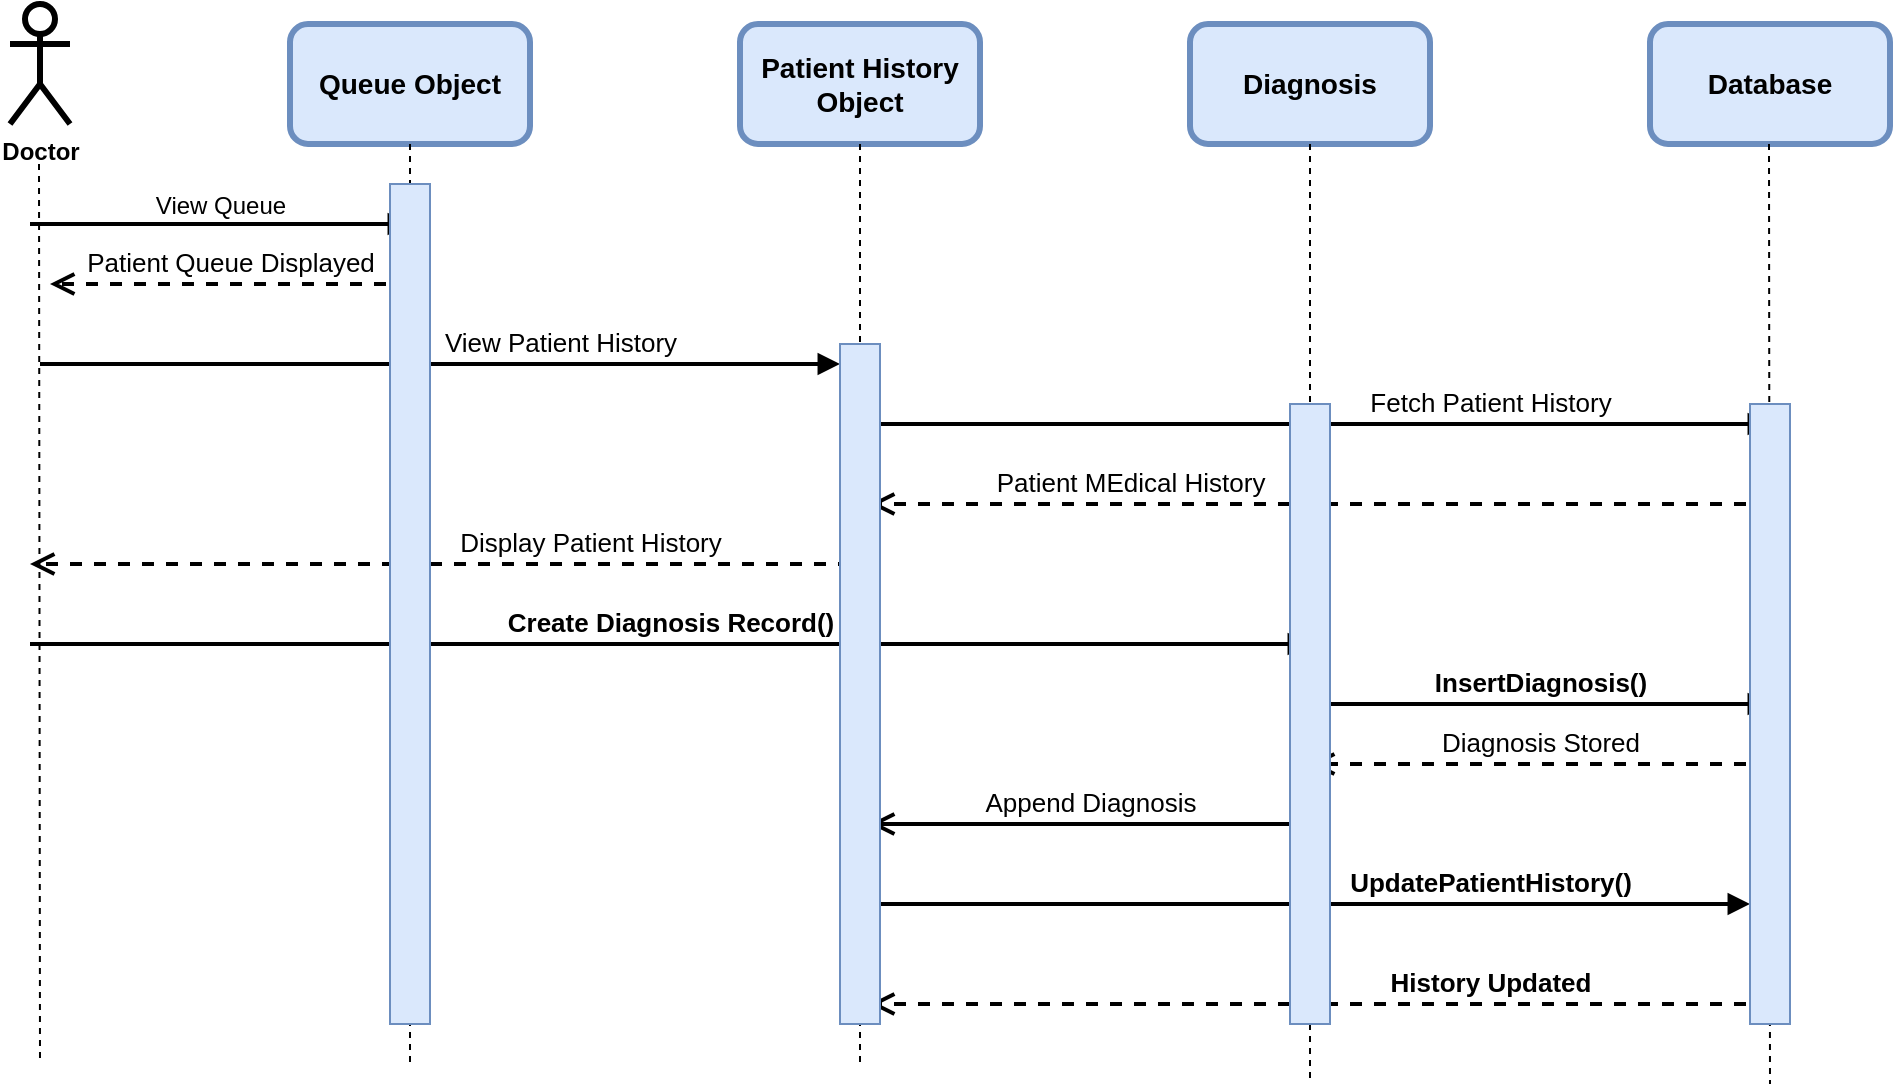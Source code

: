 <mxfile>
    <diagram id="kFZCvs2zv4o_mtvLX_J4" name="Page-1">
        <mxGraphModel dx="1472" dy="962" grid="1" gridSize="10" guides="1" tooltips="1" connect="1" arrows="1" fold="1" page="1" pageScale="1" pageWidth="1169" pageHeight="1654" background="#ffffff" math="0" shadow="0">
            <root>
                <mxCell id="0"/>
                <mxCell id="1" parent="0"/>
                <mxCell id="2" value="&lt;b&gt;Doctor&lt;/b&gt;" style="shape=umlActor;verticalLabelPosition=bottom;verticalAlign=top;html=1;outlineConnect=0;strokeWidth=3;rounded=1;" parent="1" vertex="1">
                    <mxGeometry x="60" y="20" width="30" height="60" as="geometry"/>
                </mxCell>
                <mxCell id="3" value="&lt;font style=&quot;font-size: 14px;&quot;&gt;&lt;b&gt;Queue Object&lt;/b&gt;&lt;/font&gt;" style="rounded=1;whiteSpace=wrap;html=1;strokeWidth=3;fillColor=#dae8fc;strokeColor=#6c8ebf;" parent="1" vertex="1">
                    <mxGeometry x="200" y="30" width="120" height="60" as="geometry"/>
                </mxCell>
                <mxCell id="4" value="&lt;font style=&quot;font-size: 14px;&quot;&gt;&lt;b&gt;Patient History Object&lt;/b&gt;&lt;/font&gt;" style="rounded=1;whiteSpace=wrap;html=1;strokeWidth=3;fillColor=#dae8fc;strokeColor=#6c8ebf;" parent="1" vertex="1">
                    <mxGeometry x="425" y="30" width="120" height="60" as="geometry"/>
                </mxCell>
                <mxCell id="5" value="&lt;font style=&quot;font-size: 14px;&quot;&gt;&lt;b&gt;Diagnosis&lt;/b&gt;&lt;/font&gt;" style="rounded=1;whiteSpace=wrap;html=1;strokeWidth=3;fillColor=#dae8fc;strokeColor=#6c8ebf;" parent="1" vertex="1">
                    <mxGeometry x="650" y="30" width="120" height="60" as="geometry"/>
                </mxCell>
                <mxCell id="84" value="" style="edgeStyle=none;html=1;exitX=0.5;exitY=1;exitDx=0;exitDy=0;dashed=1;endArrow=none;strokeWidth=1;" parent="1" source="4" edge="1">
                    <mxGeometry relative="1" as="geometry">
                        <mxPoint x="485" y="550" as="targetPoint"/>
                        <mxPoint x="485" y="90" as="sourcePoint"/>
                    </mxGeometry>
                </mxCell>
                <mxCell id="85" value="&lt;font style=&quot;font-size: 14px;&quot;&gt;&lt;b&gt;Database&lt;/b&gt;&lt;/font&gt;" style="rounded=1;whiteSpace=wrap;html=1;strokeWidth=3;fillColor=#dae8fc;strokeColor=#6c8ebf;" parent="1" vertex="1">
                    <mxGeometry x="880" y="30" width="120" height="60" as="geometry"/>
                </mxCell>
                <mxCell id="86" value="" style="edgeStyle=none;html=1;exitX=0.5;exitY=1;exitDx=0;exitDy=0;dashed=1;endArrow=none;strokeWidth=1;startArrow=none;" parent="1" source="106" edge="1">
                    <mxGeometry relative="1" as="geometry">
                        <mxPoint x="710" y="560" as="targetPoint"/>
                        <mxPoint x="710" y="90" as="sourcePoint"/>
                    </mxGeometry>
                </mxCell>
                <mxCell id="87" value="" style="edgeStyle=none;html=1;exitX=0.5;exitY=1;exitDx=0;exitDy=0;dashed=1;endArrow=none;strokeWidth=1;" parent="1" edge="1">
                    <mxGeometry relative="1" as="geometry">
                        <mxPoint x="260" y="550" as="targetPoint"/>
                        <mxPoint x="260" y="90" as="sourcePoint"/>
                    </mxGeometry>
                </mxCell>
                <mxCell id="88" value="" style="edgeStyle=none;html=1;exitX=0.5;exitY=1;exitDx=0;exitDy=0;dashed=1;endArrow=none;strokeWidth=1;" parent="1" edge="1">
                    <mxGeometry relative="1" as="geometry">
                        <mxPoint x="75" y="550" as="targetPoint"/>
                        <mxPoint x="74.5" y="100" as="sourcePoint"/>
                    </mxGeometry>
                </mxCell>
                <mxCell id="89" value="" style="edgeStyle=none;html=1;exitX=0.5;exitY=1;exitDx=0;exitDy=0;dashed=1;endArrow=none;strokeWidth=1;" parent="1" edge="1">
                    <mxGeometry relative="1" as="geometry">
                        <mxPoint x="940" y="560" as="targetPoint"/>
                        <mxPoint x="939.5" y="90" as="sourcePoint"/>
                    </mxGeometry>
                </mxCell>
                <mxCell id="90" value="&lt;font style=&quot;font-size: 12px;&quot;&gt;View Queue&lt;/font&gt;" style="html=1;verticalAlign=bottom;endArrow=block;strokeWidth=2;" parent="1" edge="1">
                    <mxGeometry width="80" relative="1" as="geometry">
                        <mxPoint x="70" y="130" as="sourcePoint"/>
                        <mxPoint x="260" y="130" as="targetPoint"/>
                    </mxGeometry>
                </mxCell>
                <mxCell id="91" value="&lt;font style=&quot;font-size: 13px;&quot;&gt;Patient Queue Displayed&lt;/font&gt;" style="html=1;verticalAlign=bottom;endArrow=open;dashed=1;endSize=8;strokeWidth=2;fontSize=12;" parent="1" edge="1">
                    <mxGeometry relative="1" as="geometry">
                        <mxPoint x="260" y="160" as="sourcePoint"/>
                        <mxPoint x="80" y="160" as="targetPoint"/>
                        <mxPoint as="offset"/>
                    </mxGeometry>
                </mxCell>
                <mxCell id="92" value="&lt;font style=&quot;font-size: 13px;&quot;&gt;View Patient History&lt;/font&gt;" style="html=1;verticalAlign=bottom;endArrow=block;strokeWidth=2;fontSize=13;" parent="1" edge="1">
                    <mxGeometry x="0.3" width="80" relative="1" as="geometry">
                        <mxPoint x="75" y="200" as="sourcePoint"/>
                        <mxPoint x="475" y="200" as="targetPoint"/>
                        <mxPoint as="offset"/>
                    </mxGeometry>
                </mxCell>
                <mxCell id="93" value="Fetch Patient History" style="html=1;verticalAlign=bottom;endArrow=block;strokeWidth=2;fontSize=13;" parent="1" edge="1">
                    <mxGeometry x="0.378" width="80" relative="1" as="geometry">
                        <mxPoint x="490" y="230" as="sourcePoint"/>
                        <mxPoint x="940" y="230" as="targetPoint"/>
                        <Array as="points">
                            <mxPoint x="780" y="230"/>
                        </Array>
                        <mxPoint as="offset"/>
                    </mxGeometry>
                </mxCell>
                <mxCell id="94" value="Patient MEdical History" style="html=1;verticalAlign=bottom;endArrow=open;dashed=1;endSize=8;strokeWidth=2;fontSize=13;" parent="1" edge="1">
                    <mxGeometry x="0.422" relative="1" as="geometry">
                        <mxPoint x="940" y="270" as="sourcePoint"/>
                        <mxPoint x="490" y="270" as="targetPoint"/>
                        <mxPoint as="offset"/>
                    </mxGeometry>
                </mxCell>
                <mxCell id="96" value="Display Patient History" style="html=1;verticalAlign=bottom;endArrow=open;dashed=1;endSize=8;strokeWidth=2;fontSize=13;" parent="1" edge="1">
                    <mxGeometry x="-0.366" relative="1" as="geometry">
                        <mxPoint x="480" y="300" as="sourcePoint"/>
                        <mxPoint x="70" y="300" as="targetPoint"/>
                        <mxPoint as="offset"/>
                    </mxGeometry>
                </mxCell>
                <mxCell id="97" value="&lt;b&gt;Create Diagnosis Record()&lt;/b&gt;" style="html=1;verticalAlign=bottom;endArrow=block;strokeWidth=2;fontSize=13;" parent="1" edge="1">
                    <mxGeometry width="80" relative="1" as="geometry">
                        <mxPoint x="70" y="340" as="sourcePoint"/>
                        <mxPoint x="710" y="340" as="targetPoint"/>
                    </mxGeometry>
                </mxCell>
                <mxCell id="98" value="&lt;b&gt;InsertDiagnosis()&lt;/b&gt;" style="html=1;verticalAlign=bottom;endArrow=block;strokeWidth=2;fontSize=13;" parent="1" edge="1">
                    <mxGeometry width="80" relative="1" as="geometry">
                        <mxPoint x="710" y="370" as="sourcePoint"/>
                        <mxPoint x="940" y="370" as="targetPoint"/>
                    </mxGeometry>
                </mxCell>
                <mxCell id="99" value="Diagnosis Stored" style="html=1;verticalAlign=bottom;endArrow=open;dashed=1;endSize=8;strokeWidth=2;fontSize=13;" parent="1" edge="1">
                    <mxGeometry relative="1" as="geometry">
                        <mxPoint x="940" y="400" as="sourcePoint"/>
                        <mxPoint x="710" y="400" as="targetPoint"/>
                    </mxGeometry>
                </mxCell>
                <mxCell id="100" value="Append Diagnosis" style="html=1;verticalAlign=bottom;endArrow=open;endSize=8;strokeWidth=2;fontSize=13;" parent="1" edge="1">
                    <mxGeometry relative="1" as="geometry">
                        <mxPoint x="710" y="430" as="sourcePoint"/>
                        <mxPoint x="490" y="430" as="targetPoint"/>
                    </mxGeometry>
                </mxCell>
                <mxCell id="101" value="&lt;b&gt;UpdatePatientHistory()&lt;/b&gt;" style="html=1;verticalAlign=bottom;endArrow=block;strokeWidth=2;fontSize=13;" parent="1" edge="1">
                    <mxGeometry x="0.409" width="80" relative="1" as="geometry">
                        <mxPoint x="490" y="470" as="sourcePoint"/>
                        <mxPoint x="930" y="470" as="targetPoint"/>
                        <mxPoint as="offset"/>
                    </mxGeometry>
                </mxCell>
                <mxCell id="102" value="&lt;b&gt;History Updated&lt;/b&gt;" style="html=1;verticalAlign=bottom;endArrow=open;dashed=1;endSize=8;strokeWidth=2;fontSize=13;" parent="1" edge="1">
                    <mxGeometry x="-0.378" relative="1" as="geometry">
                        <mxPoint x="940" y="520" as="sourcePoint"/>
                        <mxPoint x="490" y="520" as="targetPoint"/>
                        <mxPoint as="offset"/>
                    </mxGeometry>
                </mxCell>
                <mxCell id="103" value="" style="html=1;points=[];perimeter=orthogonalPerimeter;fontSize=13;fillColor=#dae8fc;strokeColor=#6c8ebf;" parent="1" vertex="1">
                    <mxGeometry x="250" y="110" width="20" height="420" as="geometry"/>
                </mxCell>
                <mxCell id="104" value="" style="html=1;points=[];perimeter=orthogonalPerimeter;fontSize=13;fillColor=#dae8fc;strokeColor=#6c8ebf;" parent="1" vertex="1">
                    <mxGeometry x="475" y="190" width="20" height="340" as="geometry"/>
                </mxCell>
                <mxCell id="107" value="" style="edgeStyle=none;html=1;exitX=0.5;exitY=1;exitDx=0;exitDy=0;dashed=1;endArrow=none;strokeWidth=1;" parent="1" target="106" edge="1">
                    <mxGeometry relative="1" as="geometry">
                        <mxPoint x="710" y="710" as="targetPoint"/>
                        <mxPoint x="710" y="90" as="sourcePoint"/>
                    </mxGeometry>
                </mxCell>
                <mxCell id="106" value="" style="html=1;points=[];perimeter=orthogonalPerimeter;fontSize=13;fillColor=#dae8fc;strokeColor=#6c8ebf;" parent="1" vertex="1">
                    <mxGeometry x="700" y="220" width="20" height="310" as="geometry"/>
                </mxCell>
                <mxCell id="108" value="" style="html=1;points=[];perimeter=orthogonalPerimeter;fontSize=13;fillColor=#dae8fc;strokeColor=#6c8ebf;" parent="1" vertex="1">
                    <mxGeometry x="930" y="220" width="20" height="310" as="geometry"/>
                </mxCell>
            </root>
        </mxGraphModel>
    </diagram>
</mxfile>